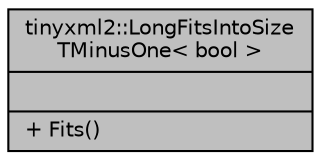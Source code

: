 digraph "tinyxml2::LongFitsIntoSizeTMinusOne&lt; bool &gt;"
{
 // LATEX_PDF_SIZE
  edge [fontname="Helvetica",fontsize="10",labelfontname="Helvetica",labelfontsize="10"];
  node [fontname="Helvetica",fontsize="10",shape=record];
  Node1 [label="{tinyxml2::LongFitsIntoSize\lTMinusOne\< bool \>\n||+ Fits()\l}",height=0.2,width=0.4,color="black", fillcolor="grey75", style="filled", fontcolor="black",tooltip=" "];
}
